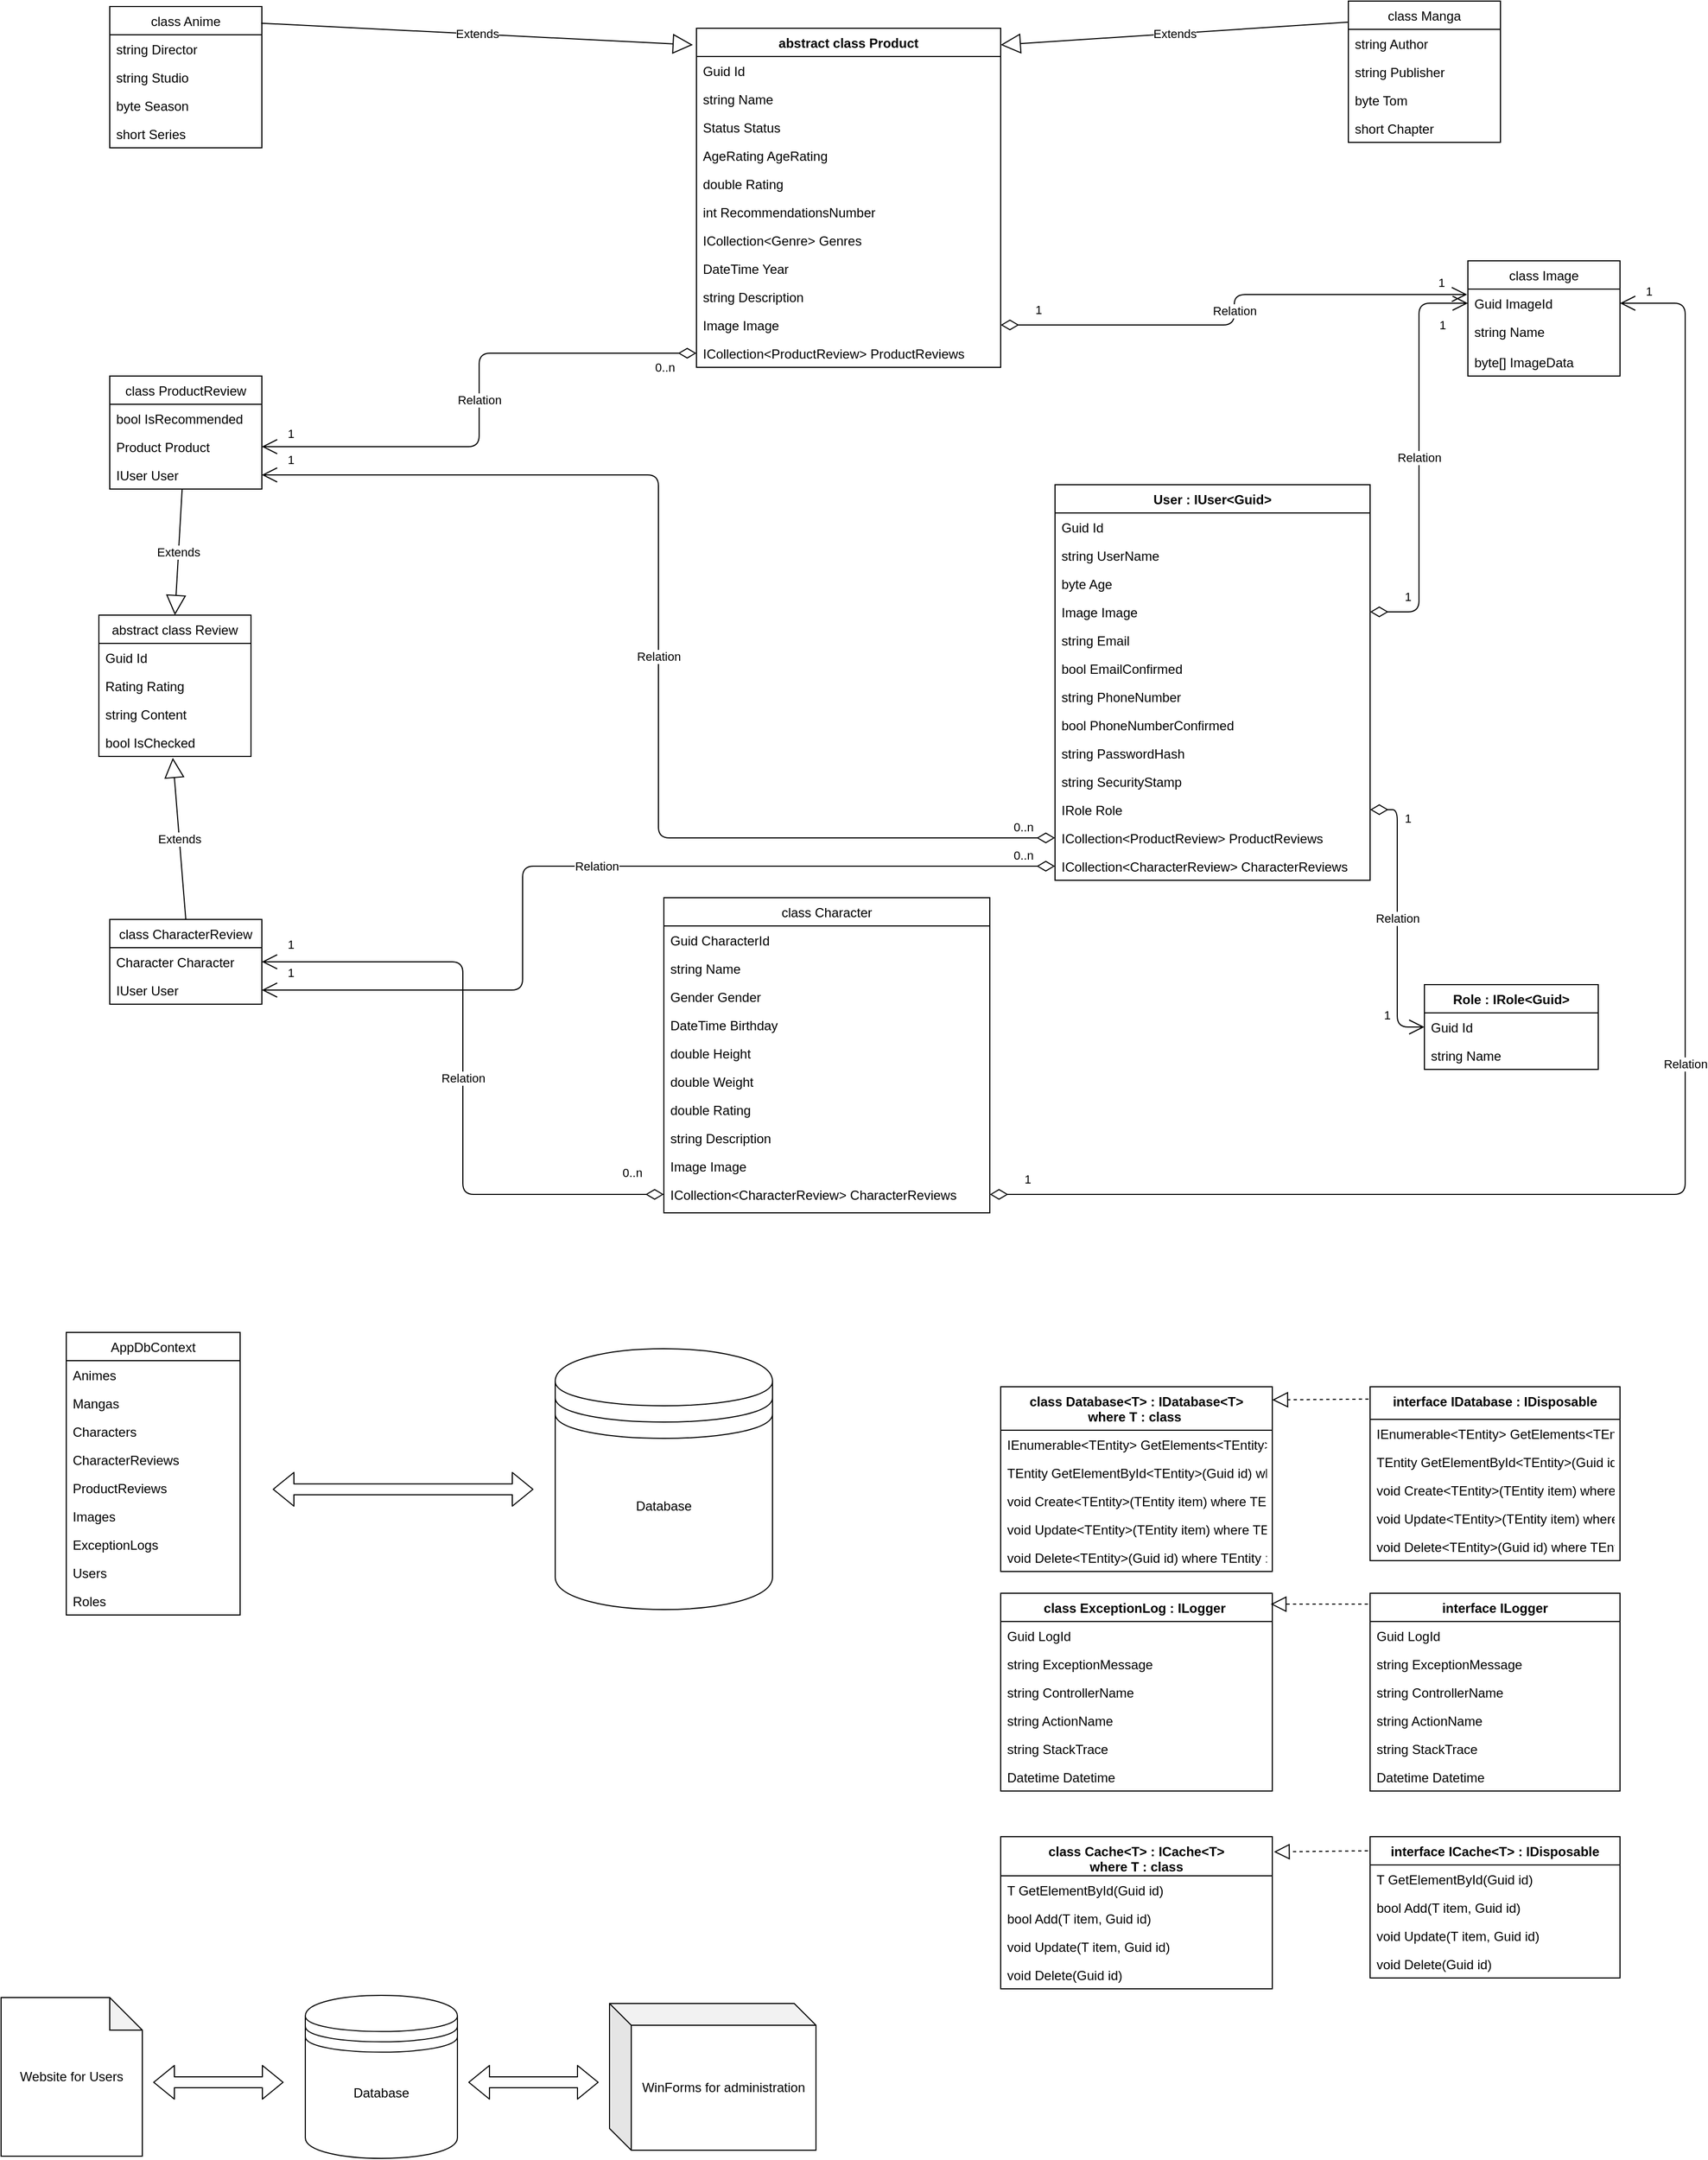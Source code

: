 <mxfile version="13.9.9" type="device"><diagram id="C5RBs43oDa-KdzZeNtuy" name="Page-1"><mxGraphModel dx="1182" dy="792" grid="1" gridSize="10" guides="1" tooltips="1" connect="1" arrows="1" fold="1" page="1" pageScale="1" pageWidth="827" pageHeight="1169" math="0" shadow="0"><root><mxCell id="WIyWlLk6GJQsqaUBKTNV-0"/><mxCell id="WIyWlLk6GJQsqaUBKTNV-1" parent="WIyWlLk6GJQsqaUBKTNV-0"/><mxCell id="w_jpFoOXG-PIPoq_U1W7-0" value="class Anime" style="swimlane;fontStyle=0;childLayout=stackLayout;horizontal=1;startSize=26;fillColor=none;horizontalStack=0;resizeParent=1;resizeParentMax=0;resizeLast=0;collapsible=1;marginBottom=0;" parent="WIyWlLk6GJQsqaUBKTNV-1" vertex="1"><mxGeometry x="140" y="40" width="140" height="130" as="geometry"/></mxCell><mxCell id="w_jpFoOXG-PIPoq_U1W7-8" value="string Director" style="text;strokeColor=none;fillColor=none;align=left;verticalAlign=top;spacingLeft=4;spacingRight=4;overflow=hidden;rotatable=0;points=[[0,0.5],[1,0.5]];portConstraint=eastwest;" parent="w_jpFoOXG-PIPoq_U1W7-0" vertex="1"><mxGeometry y="26" width="140" height="26" as="geometry"/></mxCell><mxCell id="w_jpFoOXG-PIPoq_U1W7-11" value="string Studio" style="text;strokeColor=none;fillColor=none;align=left;verticalAlign=top;spacingLeft=4;spacingRight=4;overflow=hidden;rotatable=0;points=[[0,0.5],[1,0.5]];portConstraint=eastwest;" parent="w_jpFoOXG-PIPoq_U1W7-0" vertex="1"><mxGeometry y="52" width="140" height="26" as="geometry"/></mxCell><mxCell id="w_jpFoOXG-PIPoq_U1W7-9" value="byte Season" style="text;strokeColor=none;fillColor=none;align=left;verticalAlign=top;spacingLeft=4;spacingRight=4;overflow=hidden;rotatable=0;points=[[0,0.5],[1,0.5]];portConstraint=eastwest;" parent="w_jpFoOXG-PIPoq_U1W7-0" vertex="1"><mxGeometry y="78" width="140" height="26" as="geometry"/></mxCell><mxCell id="w_jpFoOXG-PIPoq_U1W7-10" value="short Series" style="text;strokeColor=none;fillColor=none;align=left;verticalAlign=top;spacingLeft=4;spacingRight=4;overflow=hidden;rotatable=0;points=[[0,0.5],[1,0.5]];portConstraint=eastwest;" parent="w_jpFoOXG-PIPoq_U1W7-0" vertex="1"><mxGeometry y="104" width="140" height="26" as="geometry"/></mxCell><mxCell id="w_jpFoOXG-PIPoq_U1W7-15" value="abstract class Product" style="swimlane;fontStyle=1;align=center;verticalAlign=top;childLayout=stackLayout;horizontal=1;startSize=26;horizontalStack=0;resizeParent=1;resizeParentMax=0;resizeLast=0;collapsible=1;marginBottom=0;" parent="WIyWlLk6GJQsqaUBKTNV-1" vertex="1"><mxGeometry x="680" y="60" width="280" height="312" as="geometry"/></mxCell><mxCell id="w_jpFoOXG-PIPoq_U1W7-1" value="Guid Id" style="text;strokeColor=none;fillColor=none;align=left;verticalAlign=top;spacingLeft=4;spacingRight=4;overflow=hidden;rotatable=0;points=[[0,0.5],[1,0.5]];portConstraint=eastwest;" parent="w_jpFoOXG-PIPoq_U1W7-15" vertex="1"><mxGeometry y="26" width="280" height="26" as="geometry"/></mxCell><mxCell id="w_jpFoOXG-PIPoq_U1W7-19" value="string Name" style="text;strokeColor=none;fillColor=none;align=left;verticalAlign=top;spacingLeft=4;spacingRight=4;overflow=hidden;rotatable=0;points=[[0,0.5],[1,0.5]];portConstraint=eastwest;" parent="w_jpFoOXG-PIPoq_U1W7-15" vertex="1"><mxGeometry y="52" width="280" height="26" as="geometry"/></mxCell><mxCell id="w_jpFoOXG-PIPoq_U1W7-21" value="Status Status" style="text;strokeColor=none;fillColor=none;align=left;verticalAlign=top;spacingLeft=4;spacingRight=4;overflow=hidden;rotatable=0;points=[[0,0.5],[1,0.5]];portConstraint=eastwest;" parent="w_jpFoOXG-PIPoq_U1W7-15" vertex="1"><mxGeometry y="78" width="280" height="26" as="geometry"/></mxCell><mxCell id="w_jpFoOXG-PIPoq_U1W7-22" value="AgeRating AgeRating" style="text;strokeColor=none;fillColor=none;align=left;verticalAlign=top;spacingLeft=4;spacingRight=4;overflow=hidden;rotatable=0;points=[[0,0.5],[1,0.5]];portConstraint=eastwest;" parent="w_jpFoOXG-PIPoq_U1W7-15" vertex="1"><mxGeometry y="104" width="280" height="26" as="geometry"/></mxCell><mxCell id="w_jpFoOXG-PIPoq_U1W7-20" value="double Rating" style="text;strokeColor=none;fillColor=none;align=left;verticalAlign=top;spacingLeft=4;spacingRight=4;overflow=hidden;rotatable=0;points=[[0,0.5],[1,0.5]];portConstraint=eastwest;" parent="w_jpFoOXG-PIPoq_U1W7-15" vertex="1"><mxGeometry y="130" width="280" height="26" as="geometry"/></mxCell><mxCell id="stOJlhhCgXNgaOby3NzD-8" value="int RecommendationsNumber" style="text;strokeColor=none;fillColor=none;align=left;verticalAlign=top;spacingLeft=4;spacingRight=4;overflow=hidden;rotatable=0;points=[[0,0.5],[1,0.5]];portConstraint=eastwest;" parent="w_jpFoOXG-PIPoq_U1W7-15" vertex="1"><mxGeometry y="156" width="280" height="26" as="geometry"/></mxCell><mxCell id="w_jpFoOXG-PIPoq_U1W7-23" value="ICollection&lt;Genre&gt; Genres" style="text;strokeColor=none;fillColor=none;align=left;verticalAlign=top;spacingLeft=4;spacingRight=4;overflow=hidden;rotatable=0;points=[[0,0.5],[1,0.5]];portConstraint=eastwest;" parent="w_jpFoOXG-PIPoq_U1W7-15" vertex="1"><mxGeometry y="182" width="280" height="26" as="geometry"/></mxCell><mxCell id="w_jpFoOXG-PIPoq_U1W7-24" value="DateTime Year" style="text;strokeColor=none;fillColor=none;align=left;verticalAlign=top;spacingLeft=4;spacingRight=4;overflow=hidden;rotatable=0;points=[[0,0.5],[1,0.5]];portConstraint=eastwest;" parent="w_jpFoOXG-PIPoq_U1W7-15" vertex="1"><mxGeometry y="208" width="280" height="26" as="geometry"/></mxCell><mxCell id="w_jpFoOXG-PIPoq_U1W7-25" value="string Description" style="text;strokeColor=none;fillColor=none;align=left;verticalAlign=top;spacingLeft=4;spacingRight=4;overflow=hidden;rotatable=0;points=[[0,0.5],[1,0.5]];portConstraint=eastwest;" parent="w_jpFoOXG-PIPoq_U1W7-15" vertex="1"><mxGeometry y="234" width="280" height="26" as="geometry"/></mxCell><mxCell id="w_jpFoOXG-PIPoq_U1W7-36" value="Image Image" style="text;strokeColor=none;fillColor=none;align=left;verticalAlign=top;spacingLeft=4;spacingRight=4;overflow=hidden;rotatable=0;points=[[0,0.5],[1,0.5]];portConstraint=eastwest;" parent="w_jpFoOXG-PIPoq_U1W7-15" vertex="1"><mxGeometry y="260" width="280" height="26" as="geometry"/></mxCell><mxCell id="fRV1nKHGZHDSqqlilC_X-59" value="ICollection&lt;ProductReview&gt; ProductReviews" style="text;strokeColor=none;fillColor=none;align=left;verticalAlign=top;spacingLeft=4;spacingRight=4;overflow=hidden;rotatable=0;points=[[0,0.5],[1,0.5]];portConstraint=eastwest;" parent="w_jpFoOXG-PIPoq_U1W7-15" vertex="1"><mxGeometry y="286" width="280" height="26" as="geometry"/></mxCell><mxCell id="w_jpFoOXG-PIPoq_U1W7-28" value="Extends" style="endArrow=block;endSize=16;endFill=0;html=1;entryX=-0.012;entryY=0.049;entryDx=0;entryDy=0;entryPerimeter=0;exitX=0.995;exitY=0.118;exitDx=0;exitDy=0;exitPerimeter=0;" parent="WIyWlLk6GJQsqaUBKTNV-1" source="w_jpFoOXG-PIPoq_U1W7-0" target="w_jpFoOXG-PIPoq_U1W7-15" edge="1"><mxGeometry width="160" relative="1" as="geometry"><mxPoint x="220" y="57" as="sourcePoint"/><mxPoint x="310" y="90" as="targetPoint"/></mxGeometry></mxCell><mxCell id="w_jpFoOXG-PIPoq_U1W7-29" value="class Manga" style="swimlane;fontStyle=0;childLayout=stackLayout;horizontal=1;startSize=26;fillColor=none;horizontalStack=0;resizeParent=1;resizeParentMax=0;resizeLast=0;collapsible=1;marginBottom=0;" parent="WIyWlLk6GJQsqaUBKTNV-1" vertex="1"><mxGeometry x="1280" y="35" width="140" height="130" as="geometry"/></mxCell><mxCell id="w_jpFoOXG-PIPoq_U1W7-31" value="string Author" style="text;strokeColor=none;fillColor=none;align=left;verticalAlign=top;spacingLeft=4;spacingRight=4;overflow=hidden;rotatable=0;points=[[0,0.5],[1,0.5]];portConstraint=eastwest;" parent="w_jpFoOXG-PIPoq_U1W7-29" vertex="1"><mxGeometry y="26" width="140" height="26" as="geometry"/></mxCell><mxCell id="w_jpFoOXG-PIPoq_U1W7-32" value="string Publisher" style="text;strokeColor=none;fillColor=none;align=left;verticalAlign=top;spacingLeft=4;spacingRight=4;overflow=hidden;rotatable=0;points=[[0,0.5],[1,0.5]];portConstraint=eastwest;" parent="w_jpFoOXG-PIPoq_U1W7-29" vertex="1"><mxGeometry y="52" width="140" height="26" as="geometry"/></mxCell><mxCell id="w_jpFoOXG-PIPoq_U1W7-33" value="byte Tom" style="text;strokeColor=none;fillColor=none;align=left;verticalAlign=top;spacingLeft=4;spacingRight=4;overflow=hidden;rotatable=0;points=[[0,0.5],[1,0.5]];portConstraint=eastwest;" parent="w_jpFoOXG-PIPoq_U1W7-29" vertex="1"><mxGeometry y="78" width="140" height="26" as="geometry"/></mxCell><mxCell id="w_jpFoOXG-PIPoq_U1W7-34" value="short Chapter" style="text;strokeColor=none;fillColor=none;align=left;verticalAlign=top;spacingLeft=4;spacingRight=4;overflow=hidden;rotatable=0;points=[[0,0.5],[1,0.5]];portConstraint=eastwest;" parent="w_jpFoOXG-PIPoq_U1W7-29" vertex="1"><mxGeometry y="104" width="140" height="26" as="geometry"/></mxCell><mxCell id="w_jpFoOXG-PIPoq_U1W7-35" value="Extends" style="endArrow=block;endSize=16;endFill=0;html=1;entryX=1;entryY=0.049;entryDx=0;entryDy=0;entryPerimeter=0;exitX=0;exitY=0.149;exitDx=0;exitDy=0;exitPerimeter=0;" parent="WIyWlLk6GJQsqaUBKTNV-1" source="w_jpFoOXG-PIPoq_U1W7-29" target="w_jpFoOXG-PIPoq_U1W7-15" edge="1"><mxGeometry width="160" relative="1" as="geometry"><mxPoint x="610" y="57" as="sourcePoint"/><mxPoint x="338.08" y="62.936" as="targetPoint"/></mxGeometry></mxCell><mxCell id="w_jpFoOXG-PIPoq_U1W7-43" value="User : IUser&lt;Guid&gt;" style="swimlane;fontStyle=1;align=center;verticalAlign=top;childLayout=stackLayout;horizontal=1;startSize=26;horizontalStack=0;resizeParent=1;resizeParentMax=0;resizeLast=0;collapsible=1;marginBottom=0;" parent="WIyWlLk6GJQsqaUBKTNV-1" vertex="1"><mxGeometry x="1010" y="480" width="290" height="364" as="geometry"/></mxCell><mxCell id="stOJlhhCgXNgaOby3NzD-20" value="Guid Id" style="text;strokeColor=none;fillColor=none;align=left;verticalAlign=top;spacingLeft=4;spacingRight=4;overflow=hidden;rotatable=0;points=[[0,0.5],[1,0.5]];portConstraint=eastwest;" parent="w_jpFoOXG-PIPoq_U1W7-43" vertex="1"><mxGeometry y="26" width="290" height="26" as="geometry"/></mxCell><mxCell id="stOJlhhCgXNgaOby3NzD-21" value="string UserName" style="text;strokeColor=none;fillColor=none;align=left;verticalAlign=top;spacingLeft=4;spacingRight=4;overflow=hidden;rotatable=0;points=[[0,0.5],[1,0.5]];portConstraint=eastwest;" parent="w_jpFoOXG-PIPoq_U1W7-43" vertex="1"><mxGeometry y="52" width="290" height="26" as="geometry"/></mxCell><mxCell id="w_jpFoOXG-PIPoq_U1W7-46" value="byte Age" style="text;strokeColor=none;fillColor=none;align=left;verticalAlign=top;spacingLeft=4;spacingRight=4;overflow=hidden;rotatable=0;points=[[0,0.5],[1,0.5]];portConstraint=eastwest;" parent="w_jpFoOXG-PIPoq_U1W7-43" vertex="1"><mxGeometry y="78" width="290" height="26" as="geometry"/></mxCell><mxCell id="fRV1nKHGZHDSqqlilC_X-28" value="Image Image" style="text;strokeColor=none;fillColor=none;align=left;verticalAlign=top;spacingLeft=4;spacingRight=4;overflow=hidden;rotatable=0;points=[[0,0.5],[1,0.5]];portConstraint=eastwest;" parent="w_jpFoOXG-PIPoq_U1W7-43" vertex="1"><mxGeometry y="104" width="290" height="26" as="geometry"/></mxCell><mxCell id="stOJlhhCgXNgaOby3NzD-22" value="string Email" style="text;strokeColor=none;fillColor=none;align=left;verticalAlign=top;spacingLeft=4;spacingRight=4;overflow=hidden;rotatable=0;points=[[0,0.5],[1,0.5]];portConstraint=eastwest;" parent="w_jpFoOXG-PIPoq_U1W7-43" vertex="1"><mxGeometry y="130" width="290" height="26" as="geometry"/></mxCell><mxCell id="stOJlhhCgXNgaOby3NzD-23" value="bool EmailConfirmed" style="text;strokeColor=none;fillColor=none;align=left;verticalAlign=top;spacingLeft=4;spacingRight=4;overflow=hidden;rotatable=0;points=[[0,0.5],[1,0.5]];portConstraint=eastwest;" parent="w_jpFoOXG-PIPoq_U1W7-43" vertex="1"><mxGeometry y="156" width="290" height="26" as="geometry"/></mxCell><mxCell id="stOJlhhCgXNgaOby3NzD-24" value="string PhoneNumber" style="text;strokeColor=none;fillColor=none;align=left;verticalAlign=top;spacingLeft=4;spacingRight=4;overflow=hidden;rotatable=0;points=[[0,0.5],[1,0.5]];portConstraint=eastwest;" parent="w_jpFoOXG-PIPoq_U1W7-43" vertex="1"><mxGeometry y="182" width="290" height="26" as="geometry"/></mxCell><mxCell id="stOJlhhCgXNgaOby3NzD-25" value="bool PhoneNumberConfirmed" style="text;strokeColor=none;fillColor=none;align=left;verticalAlign=top;spacingLeft=4;spacingRight=4;overflow=hidden;rotatable=0;points=[[0,0.5],[1,0.5]];portConstraint=eastwest;" parent="w_jpFoOXG-PIPoq_U1W7-43" vertex="1"><mxGeometry y="208" width="290" height="26" as="geometry"/></mxCell><mxCell id="stOJlhhCgXNgaOby3NzD-26" value="string PasswordHash" style="text;strokeColor=none;fillColor=none;align=left;verticalAlign=top;spacingLeft=4;spacingRight=4;overflow=hidden;rotatable=0;points=[[0,0.5],[1,0.5]];portConstraint=eastwest;" parent="w_jpFoOXG-PIPoq_U1W7-43" vertex="1"><mxGeometry y="234" width="290" height="26" as="geometry"/></mxCell><mxCell id="stOJlhhCgXNgaOby3NzD-31" value="string SecurityStamp" style="text;strokeColor=none;fillColor=none;align=left;verticalAlign=top;spacingLeft=4;spacingRight=4;overflow=hidden;rotatable=0;points=[[0,0.5],[1,0.5]];portConstraint=eastwest;" parent="w_jpFoOXG-PIPoq_U1W7-43" vertex="1"><mxGeometry y="260" width="290" height="26" as="geometry"/></mxCell><mxCell id="fRV1nKHGZHDSqqlilC_X-62" value="IRole Role" style="text;strokeColor=none;fillColor=none;align=left;verticalAlign=top;spacingLeft=4;spacingRight=4;overflow=hidden;rotatable=0;points=[[0,0.5],[1,0.5]];portConstraint=eastwest;" parent="w_jpFoOXG-PIPoq_U1W7-43" vertex="1"><mxGeometry y="286" width="290" height="26" as="geometry"/></mxCell><mxCell id="fRV1nKHGZHDSqqlilC_X-32" value="ICollection&lt;ProductReview&gt; ProductReviews" style="text;strokeColor=none;fillColor=none;align=left;verticalAlign=top;spacingLeft=4;spacingRight=4;overflow=hidden;rotatable=0;points=[[0,0.5],[1,0.5]];portConstraint=eastwest;" parent="w_jpFoOXG-PIPoq_U1W7-43" vertex="1"><mxGeometry y="312" width="290" height="26" as="geometry"/></mxCell><mxCell id="fRV1nKHGZHDSqqlilC_X-34" value="ICollection&lt;CharacterReview&gt; CharacterReviews" style="text;strokeColor=none;fillColor=none;align=left;verticalAlign=top;spacingLeft=4;spacingRight=4;overflow=hidden;rotatable=0;points=[[0,0.5],[1,0.5]];portConstraint=eastwest;" parent="w_jpFoOXG-PIPoq_U1W7-43" vertex="1"><mxGeometry y="338" width="290" height="26" as="geometry"/></mxCell><mxCell id="w_jpFoOXG-PIPoq_U1W7-49" value="abstract class Review" style="swimlane;fontStyle=0;childLayout=stackLayout;horizontal=1;startSize=26;fillColor=none;horizontalStack=0;resizeParent=1;resizeParentMax=0;resizeLast=0;collapsible=1;marginBottom=0;" parent="WIyWlLk6GJQsqaUBKTNV-1" vertex="1"><mxGeometry x="130" y="600" width="140" height="130" as="geometry"/></mxCell><mxCell id="w_jpFoOXG-PIPoq_U1W7-50" value="Guid Id" style="text;strokeColor=none;fillColor=none;align=left;verticalAlign=top;spacingLeft=4;spacingRight=4;overflow=hidden;rotatable=0;points=[[0,0.5],[1,0.5]];portConstraint=eastwest;" parent="w_jpFoOXG-PIPoq_U1W7-49" vertex="1"><mxGeometry y="26" width="140" height="26" as="geometry"/></mxCell><mxCell id="w_jpFoOXG-PIPoq_U1W7-54" value="Rating Rating" style="text;strokeColor=none;fillColor=none;align=left;verticalAlign=top;spacingLeft=4;spacingRight=4;overflow=hidden;rotatable=0;points=[[0,0.5],[1,0.5]];portConstraint=eastwest;" parent="w_jpFoOXG-PIPoq_U1W7-49" vertex="1"><mxGeometry y="52" width="140" height="26" as="geometry"/></mxCell><mxCell id="w_jpFoOXG-PIPoq_U1W7-52" value="string Content" style="text;strokeColor=none;fillColor=none;align=left;verticalAlign=top;spacingLeft=4;spacingRight=4;overflow=hidden;rotatable=0;points=[[0,0.5],[1,0.5]];portConstraint=eastwest;" parent="w_jpFoOXG-PIPoq_U1W7-49" vertex="1"><mxGeometry y="78" width="140" height="26" as="geometry"/></mxCell><mxCell id="fRV1nKHGZHDSqqlilC_X-11" value="bool IsChecked" style="text;strokeColor=none;fillColor=none;align=left;verticalAlign=top;spacingLeft=4;spacingRight=4;overflow=hidden;rotatable=0;points=[[0,0.5],[1,0.5]];portConstraint=eastwest;" parent="w_jpFoOXG-PIPoq_U1W7-49" vertex="1"><mxGeometry y="104" width="140" height="26" as="geometry"/></mxCell><mxCell id="w_jpFoOXG-PIPoq_U1W7-56" value="interface IDatabase : IDisposable" style="swimlane;fontStyle=1;align=center;verticalAlign=top;childLayout=stackLayout;horizontal=1;startSize=30;horizontalStack=0;resizeParent=1;resizeParentMax=0;resizeLast=0;collapsible=1;marginBottom=0;" parent="WIyWlLk6GJQsqaUBKTNV-1" vertex="1"><mxGeometry x="1300" y="1310" width="230" height="160" as="geometry"/></mxCell><mxCell id="w_jpFoOXG-PIPoq_U1W7-61" value="IEnumerable&lt;TEntity&gt; GetElements&lt;TEntity&gt;() where TEntity : class" style="text;strokeColor=none;fillColor=none;align=left;verticalAlign=top;spacingLeft=4;spacingRight=4;overflow=hidden;rotatable=0;points=[[0,0.5],[1,0.5]];portConstraint=eastwest;" parent="w_jpFoOXG-PIPoq_U1W7-56" vertex="1"><mxGeometry y="30" width="230" height="26" as="geometry"/></mxCell><mxCell id="w_jpFoOXG-PIPoq_U1W7-60" value="TEntity GetElementById&lt;TEntity&gt;(Guid id) where TEntity : class" style="text;strokeColor=none;fillColor=none;align=left;verticalAlign=top;spacingLeft=4;spacingRight=4;overflow=hidden;rotatable=0;points=[[0,0.5],[1,0.5]];portConstraint=eastwest;" parent="w_jpFoOXG-PIPoq_U1W7-56" vertex="1"><mxGeometry y="56" width="230" height="26" as="geometry"/></mxCell><mxCell id="w_jpFoOXG-PIPoq_U1W7-62" value="void Create&lt;TEntity&gt;(TEntity item) where TEntity : class" style="text;strokeColor=none;fillColor=none;align=left;verticalAlign=top;spacingLeft=4;spacingRight=4;overflow=hidden;rotatable=0;points=[[0,0.5],[1,0.5]];portConstraint=eastwest;" parent="w_jpFoOXG-PIPoq_U1W7-56" vertex="1"><mxGeometry y="82" width="230" height="26" as="geometry"/></mxCell><mxCell id="w_jpFoOXG-PIPoq_U1W7-63" value="void Update&lt;TEntity&gt;(TEntity item) where TEntity : class" style="text;strokeColor=none;fillColor=none;align=left;verticalAlign=top;spacingLeft=4;spacingRight=4;overflow=hidden;rotatable=0;points=[[0,0.5],[1,0.5]];portConstraint=eastwest;" parent="w_jpFoOXG-PIPoq_U1W7-56" vertex="1"><mxGeometry y="108" width="230" height="26" as="geometry"/></mxCell><mxCell id="w_jpFoOXG-PIPoq_U1W7-64" value="void Delete&lt;TEntity&gt;(Guid id) where TEntity : class" style="text;strokeColor=none;fillColor=none;align=left;verticalAlign=top;spacingLeft=4;spacingRight=4;overflow=hidden;rotatable=0;points=[[0,0.5],[1,0.5]];portConstraint=eastwest;" parent="w_jpFoOXG-PIPoq_U1W7-56" vertex="1"><mxGeometry y="134" width="230" height="26" as="geometry"/></mxCell><mxCell id="w_jpFoOXG-PIPoq_U1W7-65" value="class Database&lt;T&gt; : IDatabase&lt;T&gt;&#10;where T : class " style="swimlane;fontStyle=1;align=center;verticalAlign=top;childLayout=stackLayout;horizontal=1;startSize=40;horizontalStack=0;resizeParent=1;resizeParentMax=0;resizeLast=0;collapsible=1;marginBottom=0;" parent="WIyWlLk6GJQsqaUBKTNV-1" vertex="1"><mxGeometry x="960" y="1310" width="250" height="170" as="geometry"/></mxCell><mxCell id="w_jpFoOXG-PIPoq_U1W7-66" value="IEnumerable&lt;TEntity&gt; GetElements&lt;TEntity&gt;() where TEntity : class" style="text;strokeColor=none;fillColor=none;align=left;verticalAlign=top;spacingLeft=4;spacingRight=4;overflow=hidden;rotatable=0;points=[[0,0.5],[1,0.5]];portConstraint=eastwest;" parent="w_jpFoOXG-PIPoq_U1W7-65" vertex="1"><mxGeometry y="40" width="250" height="26" as="geometry"/></mxCell><mxCell id="w_jpFoOXG-PIPoq_U1W7-67" value="TEntity GetElementById&lt;TEntity&gt;(Guid id) where TEntity : class" style="text;strokeColor=none;fillColor=none;align=left;verticalAlign=top;spacingLeft=4;spacingRight=4;overflow=hidden;rotatable=0;points=[[0,0.5],[1,0.5]];portConstraint=eastwest;" parent="w_jpFoOXG-PIPoq_U1W7-65" vertex="1"><mxGeometry y="66" width="250" height="26" as="geometry"/></mxCell><mxCell id="w_jpFoOXG-PIPoq_U1W7-68" value="void Create&lt;TEntity&gt;(TEntity item) where TEntity : class" style="text;strokeColor=none;fillColor=none;align=left;verticalAlign=top;spacingLeft=4;spacingRight=4;overflow=hidden;rotatable=0;points=[[0,0.5],[1,0.5]];portConstraint=eastwest;" parent="w_jpFoOXG-PIPoq_U1W7-65" vertex="1"><mxGeometry y="92" width="250" height="26" as="geometry"/></mxCell><mxCell id="w_jpFoOXG-PIPoq_U1W7-69" value="void Update&lt;TEntity&gt;(TEntity item) where TEntity : class" style="text;strokeColor=none;fillColor=none;align=left;verticalAlign=top;spacingLeft=4;spacingRight=4;overflow=hidden;rotatable=0;points=[[0,0.5],[1,0.5]];portConstraint=eastwest;" parent="w_jpFoOXG-PIPoq_U1W7-65" vertex="1"><mxGeometry y="118" width="250" height="26" as="geometry"/></mxCell><mxCell id="w_jpFoOXG-PIPoq_U1W7-70" value="void Delete&lt;TEntity&gt;(Guid id) where TEntity : class" style="text;strokeColor=none;fillColor=none;align=left;verticalAlign=top;spacingLeft=4;spacingRight=4;overflow=hidden;rotatable=0;points=[[0,0.5],[1,0.5]];portConstraint=eastwest;" parent="w_jpFoOXG-PIPoq_U1W7-65" vertex="1"><mxGeometry y="144" width="250" height="26" as="geometry"/></mxCell><mxCell id="w_jpFoOXG-PIPoq_U1W7-71" value="interface ILogger" style="swimlane;fontStyle=1;align=center;verticalAlign=top;childLayout=stackLayout;horizontal=1;startSize=26;horizontalStack=0;resizeParent=1;resizeParentMax=0;resizeLast=0;collapsible=1;marginBottom=0;" parent="WIyWlLk6GJQsqaUBKTNV-1" vertex="1"><mxGeometry x="1300" y="1500" width="230" height="182" as="geometry"/></mxCell><mxCell id="w_jpFoOXG-PIPoq_U1W7-72" value="Guid LogId" style="text;strokeColor=none;fillColor=none;align=left;verticalAlign=top;spacingLeft=4;spacingRight=4;overflow=hidden;rotatable=0;points=[[0,0.5],[1,0.5]];portConstraint=eastwest;" parent="w_jpFoOXG-PIPoq_U1W7-71" vertex="1"><mxGeometry y="26" width="230" height="26" as="geometry"/></mxCell><mxCell id="w_jpFoOXG-PIPoq_U1W7-73" value="string ExceptionMessage" style="text;strokeColor=none;fillColor=none;align=left;verticalAlign=top;spacingLeft=4;spacingRight=4;overflow=hidden;rotatable=0;points=[[0,0.5],[1,0.5]];portConstraint=eastwest;" parent="w_jpFoOXG-PIPoq_U1W7-71" vertex="1"><mxGeometry y="52" width="230" height="26" as="geometry"/></mxCell><mxCell id="w_jpFoOXG-PIPoq_U1W7-74" value="string ControllerName" style="text;strokeColor=none;fillColor=none;align=left;verticalAlign=top;spacingLeft=4;spacingRight=4;overflow=hidden;rotatable=0;points=[[0,0.5],[1,0.5]];portConstraint=eastwest;" parent="w_jpFoOXG-PIPoq_U1W7-71" vertex="1"><mxGeometry y="78" width="230" height="26" as="geometry"/></mxCell><mxCell id="w_jpFoOXG-PIPoq_U1W7-75" value="string ActionName" style="text;strokeColor=none;fillColor=none;align=left;verticalAlign=top;spacingLeft=4;spacingRight=4;overflow=hidden;rotatable=0;points=[[0,0.5],[1,0.5]];portConstraint=eastwest;" parent="w_jpFoOXG-PIPoq_U1W7-71" vertex="1"><mxGeometry y="104" width="230" height="26" as="geometry"/></mxCell><mxCell id="w_jpFoOXG-PIPoq_U1W7-76" value="string StackTrace" style="text;strokeColor=none;fillColor=none;align=left;verticalAlign=top;spacingLeft=4;spacingRight=4;overflow=hidden;rotatable=0;points=[[0,0.5],[1,0.5]];portConstraint=eastwest;" parent="w_jpFoOXG-PIPoq_U1W7-71" vertex="1"><mxGeometry y="130" width="230" height="26" as="geometry"/></mxCell><mxCell id="w_jpFoOXG-PIPoq_U1W7-83" value="Datetime Datetime" style="text;strokeColor=none;fillColor=none;align=left;verticalAlign=top;spacingLeft=4;spacingRight=4;overflow=hidden;rotatable=0;points=[[0,0.5],[1,0.5]];portConstraint=eastwest;" parent="w_jpFoOXG-PIPoq_U1W7-71" vertex="1"><mxGeometry y="156" width="230" height="26" as="geometry"/></mxCell><mxCell id="w_jpFoOXG-PIPoq_U1W7-77" value="interface ICache&lt;T&gt; : IDisposable" style="swimlane;fontStyle=1;align=center;verticalAlign=top;childLayout=stackLayout;horizontal=1;startSize=26;horizontalStack=0;resizeParent=1;resizeParentMax=0;resizeLast=0;collapsible=1;marginBottom=0;" parent="WIyWlLk6GJQsqaUBKTNV-1" vertex="1"><mxGeometry x="1300" y="1724" width="230" height="130" as="geometry"/></mxCell><mxCell id="w_jpFoOXG-PIPoq_U1W7-78" value="T GetElementById(Guid id)" style="text;strokeColor=none;fillColor=none;align=left;verticalAlign=top;spacingLeft=4;spacingRight=4;overflow=hidden;rotatable=0;points=[[0,0.5],[1,0.5]];portConstraint=eastwest;" parent="w_jpFoOXG-PIPoq_U1W7-77" vertex="1"><mxGeometry y="26" width="230" height="26" as="geometry"/></mxCell><mxCell id="w_jpFoOXG-PIPoq_U1W7-79" value="bool Add(T item, Guid id)" style="text;strokeColor=none;fillColor=none;align=left;verticalAlign=top;spacingLeft=4;spacingRight=4;overflow=hidden;rotatable=0;points=[[0,0.5],[1,0.5]];portConstraint=eastwest;" parent="w_jpFoOXG-PIPoq_U1W7-77" vertex="1"><mxGeometry y="52" width="230" height="26" as="geometry"/></mxCell><mxCell id="w_jpFoOXG-PIPoq_U1W7-81" value="void Update(T item, Guid id)" style="text;strokeColor=none;fillColor=none;align=left;verticalAlign=top;spacingLeft=4;spacingRight=4;overflow=hidden;rotatable=0;points=[[0,0.5],[1,0.5]];portConstraint=eastwest;" parent="w_jpFoOXG-PIPoq_U1W7-77" vertex="1"><mxGeometry y="78" width="230" height="26" as="geometry"/></mxCell><mxCell id="w_jpFoOXG-PIPoq_U1W7-82" value="void Delete(Guid id)" style="text;strokeColor=none;fillColor=none;align=left;verticalAlign=top;spacingLeft=4;spacingRight=4;overflow=hidden;rotatable=0;points=[[0,0.5],[1,0.5]];portConstraint=eastwest;" parent="w_jpFoOXG-PIPoq_U1W7-77" vertex="1"><mxGeometry y="104" width="230" height="26" as="geometry"/></mxCell><mxCell id="w_jpFoOXG-PIPoq_U1W7-91" value="class ExceptionLog : ILogger " style="swimlane;fontStyle=1;align=center;verticalAlign=top;childLayout=stackLayout;horizontal=1;startSize=26;horizontalStack=0;resizeParent=1;resizeParentMax=0;resizeLast=0;collapsible=1;marginBottom=0;" parent="WIyWlLk6GJQsqaUBKTNV-1" vertex="1"><mxGeometry x="960" y="1500" width="250" height="182" as="geometry"/></mxCell><mxCell id="w_jpFoOXG-PIPoq_U1W7-92" value="Guid LogId" style="text;strokeColor=none;fillColor=none;align=left;verticalAlign=top;spacingLeft=4;spacingRight=4;overflow=hidden;rotatable=0;points=[[0,0.5],[1,0.5]];portConstraint=eastwest;" parent="w_jpFoOXG-PIPoq_U1W7-91" vertex="1"><mxGeometry y="26" width="250" height="26" as="geometry"/></mxCell><mxCell id="w_jpFoOXG-PIPoq_U1W7-93" value="string ExceptionMessage" style="text;strokeColor=none;fillColor=none;align=left;verticalAlign=top;spacingLeft=4;spacingRight=4;overflow=hidden;rotatable=0;points=[[0,0.5],[1,0.5]];portConstraint=eastwest;" parent="w_jpFoOXG-PIPoq_U1W7-91" vertex="1"><mxGeometry y="52" width="250" height="26" as="geometry"/></mxCell><mxCell id="w_jpFoOXG-PIPoq_U1W7-94" value="string ControllerName" style="text;strokeColor=none;fillColor=none;align=left;verticalAlign=top;spacingLeft=4;spacingRight=4;overflow=hidden;rotatable=0;points=[[0,0.5],[1,0.5]];portConstraint=eastwest;" parent="w_jpFoOXG-PIPoq_U1W7-91" vertex="1"><mxGeometry y="78" width="250" height="26" as="geometry"/></mxCell><mxCell id="w_jpFoOXG-PIPoq_U1W7-95" value="string ActionName" style="text;strokeColor=none;fillColor=none;align=left;verticalAlign=top;spacingLeft=4;spacingRight=4;overflow=hidden;rotatable=0;points=[[0,0.5],[1,0.5]];portConstraint=eastwest;" parent="w_jpFoOXG-PIPoq_U1W7-91" vertex="1"><mxGeometry y="104" width="250" height="26" as="geometry"/></mxCell><mxCell id="w_jpFoOXG-PIPoq_U1W7-96" value="string StackTrace" style="text;strokeColor=none;fillColor=none;align=left;verticalAlign=top;spacingLeft=4;spacingRight=4;overflow=hidden;rotatable=0;points=[[0,0.5],[1,0.5]];portConstraint=eastwest;" parent="w_jpFoOXG-PIPoq_U1W7-91" vertex="1"><mxGeometry y="130" width="250" height="26" as="geometry"/></mxCell><mxCell id="w_jpFoOXG-PIPoq_U1W7-97" value="Datetime Datetime" style="text;strokeColor=none;fillColor=none;align=left;verticalAlign=top;spacingLeft=4;spacingRight=4;overflow=hidden;rotatable=0;points=[[0,0.5],[1,0.5]];portConstraint=eastwest;" parent="w_jpFoOXG-PIPoq_U1W7-91" vertex="1"><mxGeometry y="156" width="250" height="26" as="geometry"/></mxCell><mxCell id="w_jpFoOXG-PIPoq_U1W7-98" value="class Cache&lt;T&gt; : ICache&lt;T&gt;&#10;where T : class" style="swimlane;fontStyle=1;align=center;verticalAlign=top;childLayout=stackLayout;horizontal=1;startSize=36;horizontalStack=0;resizeParent=1;resizeParentMax=0;resizeLast=0;collapsible=1;marginBottom=0;" parent="WIyWlLk6GJQsqaUBKTNV-1" vertex="1"><mxGeometry x="960" y="1724" width="250" height="140" as="geometry"/></mxCell><mxCell id="w_jpFoOXG-PIPoq_U1W7-99" value="T GetElementById(Guid id)" style="text;strokeColor=none;fillColor=none;align=left;verticalAlign=top;spacingLeft=4;spacingRight=4;overflow=hidden;rotatable=0;points=[[0,0.5],[1,0.5]];portConstraint=eastwest;" parent="w_jpFoOXG-PIPoq_U1W7-98" vertex="1"><mxGeometry y="36" width="250" height="26" as="geometry"/></mxCell><mxCell id="w_jpFoOXG-PIPoq_U1W7-100" value="bool Add(T item, Guid id)" style="text;strokeColor=none;fillColor=none;align=left;verticalAlign=top;spacingLeft=4;spacingRight=4;overflow=hidden;rotatable=0;points=[[0,0.5],[1,0.5]];portConstraint=eastwest;" parent="w_jpFoOXG-PIPoq_U1W7-98" vertex="1"><mxGeometry y="62" width="250" height="26" as="geometry"/></mxCell><mxCell id="w_jpFoOXG-PIPoq_U1W7-101" value="void Update(T item, Guid id)" style="text;strokeColor=none;fillColor=none;align=left;verticalAlign=top;spacingLeft=4;spacingRight=4;overflow=hidden;rotatable=0;points=[[0,0.5],[1,0.5]];portConstraint=eastwest;" parent="w_jpFoOXG-PIPoq_U1W7-98" vertex="1"><mxGeometry y="88" width="250" height="26" as="geometry"/></mxCell><mxCell id="w_jpFoOXG-PIPoq_U1W7-102" value="void Delete(Guid id)" style="text;strokeColor=none;fillColor=none;align=left;verticalAlign=top;spacingLeft=4;spacingRight=4;overflow=hidden;rotatable=0;points=[[0,0.5],[1,0.5]];portConstraint=eastwest;" parent="w_jpFoOXG-PIPoq_U1W7-98" vertex="1"><mxGeometry y="114" width="250" height="26" as="geometry"/></mxCell><mxCell id="w_jpFoOXG-PIPoq_U1W7-103" value="AppDbContext" style="swimlane;fontStyle=0;align=center;verticalAlign=top;childLayout=stackLayout;horizontal=1;startSize=26;horizontalStack=0;resizeParent=1;resizeLast=0;collapsible=1;marginBottom=0;rounded=0;shadow=0;strokeWidth=1;" parent="WIyWlLk6GJQsqaUBKTNV-1" vertex="1"><mxGeometry x="100" y="1260" width="160" height="260" as="geometry"><mxRectangle x="130" y="380" width="160" height="26" as="alternateBounds"/></mxGeometry></mxCell><mxCell id="w_jpFoOXG-PIPoq_U1W7-105" value="Animes" style="text;align=left;verticalAlign=top;spacingLeft=4;spacingRight=4;overflow=hidden;rotatable=0;points=[[0,0.5],[1,0.5]];portConstraint=eastwest;rounded=0;shadow=0;html=0;" parent="w_jpFoOXG-PIPoq_U1W7-103" vertex="1"><mxGeometry y="26" width="160" height="26" as="geometry"/></mxCell><mxCell id="w_jpFoOXG-PIPoq_U1W7-106" value="Mangas" style="text;align=left;verticalAlign=top;spacingLeft=4;spacingRight=4;overflow=hidden;rotatable=0;points=[[0,0.5],[1,0.5]];portConstraint=eastwest;fontStyle=0;" parent="w_jpFoOXG-PIPoq_U1W7-103" vertex="1"><mxGeometry y="52" width="160" height="26" as="geometry"/></mxCell><mxCell id="w_jpFoOXG-PIPoq_U1W7-107" value="Characters" style="text;align=left;verticalAlign=top;spacingLeft=4;spacingRight=4;overflow=hidden;rotatable=0;points=[[0,0.5],[1,0.5]];portConstraint=eastwest;" parent="w_jpFoOXG-PIPoq_U1W7-103" vertex="1"><mxGeometry y="78" width="160" height="26" as="geometry"/></mxCell><mxCell id="w_jpFoOXG-PIPoq_U1W7-108" value="CharacterReviews" style="text;align=left;verticalAlign=top;spacingLeft=4;spacingRight=4;overflow=hidden;rotatable=0;points=[[0,0.5],[1,0.5]];portConstraint=eastwest;" parent="w_jpFoOXG-PIPoq_U1W7-103" vertex="1"><mxGeometry y="104" width="160" height="26" as="geometry"/></mxCell><mxCell id="w_jpFoOXG-PIPoq_U1W7-109" value="ProductReviews" style="text;align=left;verticalAlign=top;spacingLeft=4;spacingRight=4;overflow=hidden;rotatable=0;points=[[0,0.5],[1,0.5]];portConstraint=eastwest;" parent="w_jpFoOXG-PIPoq_U1W7-103" vertex="1"><mxGeometry y="130" width="160" height="26" as="geometry"/></mxCell><mxCell id="w_jpFoOXG-PIPoq_U1W7-112" value="Images" style="text;align=left;verticalAlign=top;spacingLeft=4;spacingRight=4;overflow=hidden;rotatable=0;points=[[0,0.5],[1,0.5]];portConstraint=eastwest;" parent="w_jpFoOXG-PIPoq_U1W7-103" vertex="1"><mxGeometry y="156" width="160" height="26" as="geometry"/></mxCell><mxCell id="fRV1nKHGZHDSqqlilC_X-60" value="ExceptionLogs" style="text;align=left;verticalAlign=top;spacingLeft=4;spacingRight=4;overflow=hidden;rotatable=0;points=[[0,0.5],[1,0.5]];portConstraint=eastwest;" parent="w_jpFoOXG-PIPoq_U1W7-103" vertex="1"><mxGeometry y="182" width="160" height="26" as="geometry"/></mxCell><mxCell id="w_jpFoOXG-PIPoq_U1W7-110" value="Users" style="text;align=left;verticalAlign=top;spacingLeft=4;spacingRight=4;overflow=hidden;rotatable=0;points=[[0,0.5],[1,0.5]];portConstraint=eastwest;" parent="w_jpFoOXG-PIPoq_U1W7-103" vertex="1"><mxGeometry y="208" width="160" height="26" as="geometry"/></mxCell><mxCell id="fRV1nKHGZHDSqqlilC_X-48" value="Roles" style="text;align=left;verticalAlign=top;spacingLeft=4;spacingRight=4;overflow=hidden;rotatable=0;points=[[0,0.5],[1,0.5]];portConstraint=eastwest;" parent="w_jpFoOXG-PIPoq_U1W7-103" vertex="1"><mxGeometry y="234" width="160" height="26" as="geometry"/></mxCell><mxCell id="w_jpFoOXG-PIPoq_U1W7-113" value="" style="shape=flexArrow;endArrow=classic;startArrow=classic;html=1;" parent="WIyWlLk6GJQsqaUBKTNV-1" edge="1"><mxGeometry width="50" height="50" relative="1" as="geometry"><mxPoint x="290" y="1404.33" as="sourcePoint"/><mxPoint x="530" y="1404.33" as="targetPoint"/></mxGeometry></mxCell><mxCell id="w_jpFoOXG-PIPoq_U1W7-114" value="" style="shape=datastore;whiteSpace=wrap;html=1;strokeColor=#000000;" parent="WIyWlLk6GJQsqaUBKTNV-1" vertex="1"><mxGeometry x="550" y="1275" width="200" height="240" as="geometry"/></mxCell><mxCell id="w_jpFoOXG-PIPoq_U1W7-115" value="Database" style="text;html=1;strokeColor=none;fillColor=none;align=center;verticalAlign=middle;whiteSpace=wrap;rounded=0;" parent="WIyWlLk6GJQsqaUBKTNV-1" vertex="1"><mxGeometry x="630" y="1410" width="40" height="20" as="geometry"/></mxCell><mxCell id="w_jpFoOXG-PIPoq_U1W7-116" value="class CharacterReview" style="swimlane;fontStyle=0;childLayout=stackLayout;horizontal=1;startSize=26;fillColor=none;horizontalStack=0;resizeParent=1;resizeParentMax=0;resizeLast=0;collapsible=1;marginBottom=0;" parent="WIyWlLk6GJQsqaUBKTNV-1" vertex="1"><mxGeometry x="140" y="880" width="140" height="78" as="geometry"/></mxCell><mxCell id="fRV1nKHGZHDSqqlilC_X-58" value="Character Character" style="text;strokeColor=none;fillColor=none;align=left;verticalAlign=top;spacingLeft=4;spacingRight=4;overflow=hidden;rotatable=0;points=[[0,0.5],[1,0.5]];portConstraint=eastwest;" parent="w_jpFoOXG-PIPoq_U1W7-116" vertex="1"><mxGeometry y="26" width="140" height="26" as="geometry"/></mxCell><mxCell id="w_jpFoOXG-PIPoq_U1W7-118" value="IUser User" style="text;strokeColor=none;fillColor=none;align=left;verticalAlign=top;spacingLeft=4;spacingRight=4;overflow=hidden;rotatable=0;points=[[0,0.5],[1,0.5]];portConstraint=eastwest;" parent="w_jpFoOXG-PIPoq_U1W7-116" vertex="1"><mxGeometry y="52" width="140" height="26" as="geometry"/></mxCell><mxCell id="w_jpFoOXG-PIPoq_U1W7-121" value="class Character" style="swimlane;fontStyle=0;align=center;verticalAlign=top;childLayout=stackLayout;horizontal=1;startSize=26;horizontalStack=0;resizeParent=1;resizeLast=0;collapsible=1;marginBottom=0;rounded=0;shadow=0;strokeWidth=1;" parent="WIyWlLk6GJQsqaUBKTNV-1" vertex="1"><mxGeometry x="650" y="860" width="300" height="290" as="geometry"><mxRectangle x="130" y="380" width="160" height="26" as="alternateBounds"/></mxGeometry></mxCell><mxCell id="w_jpFoOXG-PIPoq_U1W7-122" value="Guid CharacterId" style="text;align=left;verticalAlign=top;spacingLeft=4;spacingRight=4;overflow=hidden;rotatable=0;points=[[0,0.5],[1,0.5]];portConstraint=eastwest;" parent="w_jpFoOXG-PIPoq_U1W7-121" vertex="1"><mxGeometry y="26" width="300" height="26" as="geometry"/></mxCell><mxCell id="w_jpFoOXG-PIPoq_U1W7-123" value="string Name" style="text;align=left;verticalAlign=top;spacingLeft=4;spacingRight=4;overflow=hidden;rotatable=0;points=[[0,0.5],[1,0.5]];portConstraint=eastwest;rounded=0;shadow=0;html=0;" parent="w_jpFoOXG-PIPoq_U1W7-121" vertex="1"><mxGeometry y="52" width="300" height="26" as="geometry"/></mxCell><mxCell id="w_jpFoOXG-PIPoq_U1W7-124" value="Gender Gender" style="text;align=left;verticalAlign=top;spacingLeft=4;spacingRight=4;overflow=hidden;rotatable=0;points=[[0,0.5],[1,0.5]];portConstraint=eastwest;fontStyle=0;" parent="w_jpFoOXG-PIPoq_U1W7-121" vertex="1"><mxGeometry y="78" width="300" height="26" as="geometry"/></mxCell><mxCell id="w_jpFoOXG-PIPoq_U1W7-125" value="DateTime Birthday" style="text;align=left;verticalAlign=top;spacingLeft=4;spacingRight=4;overflow=hidden;rotatable=0;points=[[0,0.5],[1,0.5]];portConstraint=eastwest;" parent="w_jpFoOXG-PIPoq_U1W7-121" vertex="1"><mxGeometry y="104" width="300" height="26" as="geometry"/></mxCell><mxCell id="w_jpFoOXG-PIPoq_U1W7-126" value="double Height" style="text;align=left;verticalAlign=top;spacingLeft=4;spacingRight=4;overflow=hidden;rotatable=0;points=[[0,0.5],[1,0.5]];portConstraint=eastwest;" parent="w_jpFoOXG-PIPoq_U1W7-121" vertex="1"><mxGeometry y="130" width="300" height="26" as="geometry"/></mxCell><mxCell id="w_jpFoOXG-PIPoq_U1W7-127" value="double Weight " style="text;align=left;verticalAlign=top;spacingLeft=4;spacingRight=4;overflow=hidden;rotatable=0;points=[[0,0.5],[1,0.5]];portConstraint=eastwest;" parent="w_jpFoOXG-PIPoq_U1W7-121" vertex="1"><mxGeometry y="156" width="300" height="26" as="geometry"/></mxCell><mxCell id="w_jpFoOXG-PIPoq_U1W7-128" value="double Rating" style="text;align=left;verticalAlign=top;spacingLeft=4;spacingRight=4;overflow=hidden;rotatable=0;points=[[0,0.5],[1,0.5]];portConstraint=eastwest;" parent="w_jpFoOXG-PIPoq_U1W7-121" vertex="1"><mxGeometry y="182" width="300" height="26" as="geometry"/></mxCell><mxCell id="w_jpFoOXG-PIPoq_U1W7-129" value="string Description" style="text;align=left;verticalAlign=top;spacingLeft=4;spacingRight=4;overflow=hidden;rotatable=0;points=[[0,0.5],[1,0.5]];portConstraint=eastwest;" parent="w_jpFoOXG-PIPoq_U1W7-121" vertex="1"><mxGeometry y="208" width="300" height="26" as="geometry"/></mxCell><mxCell id="w_jpFoOXG-PIPoq_U1W7-133" value="Image Image" style="text;strokeColor=none;fillColor=none;align=left;verticalAlign=top;spacingLeft=4;spacingRight=4;overflow=hidden;rotatable=0;points=[[0,0.5],[1,0.5]];portConstraint=eastwest;" parent="w_jpFoOXG-PIPoq_U1W7-121" vertex="1"><mxGeometry y="234" width="300" height="26" as="geometry"/></mxCell><mxCell id="fRV1nKHGZHDSqqlilC_X-24" value="ICollection&lt;CharacterReview&gt; CharacterReviews" style="text;strokeColor=none;fillColor=none;align=left;verticalAlign=top;spacingLeft=4;spacingRight=4;overflow=hidden;rotatable=0;points=[[0,0.5],[1,0.5]];portConstraint=eastwest;" parent="w_jpFoOXG-PIPoq_U1W7-121" vertex="1"><mxGeometry y="260" width="300" height="26" as="geometry"/></mxCell><mxCell id="w_jpFoOXG-PIPoq_U1W7-139" value="" style="endArrow=block;dashed=1;endFill=0;endSize=12;html=1;entryX=1;entryY=0.071;entryDx=0;entryDy=0;entryPerimeter=0;exitX=-0.006;exitY=0.071;exitDx=0;exitDy=0;exitPerimeter=0;" parent="WIyWlLk6GJQsqaUBKTNV-1" source="w_jpFoOXG-PIPoq_U1W7-56" target="w_jpFoOXG-PIPoq_U1W7-65" edge="1"><mxGeometry width="160" relative="1" as="geometry"><mxPoint x="930" y="1230" as="sourcePoint"/><mxPoint x="1090" y="1230" as="targetPoint"/></mxGeometry></mxCell><mxCell id="w_jpFoOXG-PIPoq_U1W7-140" value="" style="endArrow=block;dashed=1;endFill=0;endSize=12;html=1;entryX=0.994;entryY=0.055;entryDx=0;entryDy=0;entryPerimeter=0;" parent="WIyWlLk6GJQsqaUBKTNV-1" target="w_jpFoOXG-PIPoq_U1W7-91" edge="1"><mxGeometry width="160" relative="1" as="geometry"><mxPoint x="1298" y="1510" as="sourcePoint"/><mxPoint x="1220" y="1331.076" as="targetPoint"/></mxGeometry></mxCell><mxCell id="w_jpFoOXG-PIPoq_U1W7-141" value="" style="endArrow=block;dashed=1;endFill=0;endSize=12;html=1;entryX=1.006;entryY=0.1;entryDx=0;entryDy=0;entryPerimeter=0;" parent="WIyWlLk6GJQsqaUBKTNV-1" target="w_jpFoOXG-PIPoq_U1W7-98" edge="1"><mxGeometry width="160" relative="1" as="geometry"><mxPoint x="1298" y="1737" as="sourcePoint"/><mxPoint x="1229.04" y="1520.01" as="targetPoint"/></mxGeometry></mxCell><mxCell id="fRV1nKHGZHDSqqlilC_X-0" value="Role : IRole&lt;Guid&gt;" style="swimlane;fontStyle=1;align=center;verticalAlign=top;childLayout=stackLayout;horizontal=1;startSize=26;horizontalStack=0;resizeParent=1;resizeParentMax=0;resizeLast=0;collapsible=1;marginBottom=0;" parent="WIyWlLk6GJQsqaUBKTNV-1" vertex="1"><mxGeometry x="1350" y="940" width="160" height="78" as="geometry"/></mxCell><mxCell id="fRV1nKHGZHDSqqlilC_X-61" value="Guid Id" style="text;strokeColor=none;fillColor=none;align=left;verticalAlign=top;spacingLeft=4;spacingRight=4;overflow=hidden;rotatable=0;points=[[0,0.5],[1,0.5]];portConstraint=eastwest;" parent="fRV1nKHGZHDSqqlilC_X-0" vertex="1"><mxGeometry y="26" width="160" height="26" as="geometry"/></mxCell><mxCell id="stOJlhhCgXNgaOby3NzD-19" value="string Name" style="text;strokeColor=none;fillColor=none;align=left;verticalAlign=top;spacingLeft=4;spacingRight=4;overflow=hidden;rotatable=0;points=[[0,0.5],[1,0.5]];portConstraint=eastwest;" parent="fRV1nKHGZHDSqqlilC_X-0" vertex="1"><mxGeometry y="52" width="160" height="26" as="geometry"/></mxCell><mxCell id="fRV1nKHGZHDSqqlilC_X-2" value="class Image" style="swimlane;fontStyle=0;childLayout=stackLayout;horizontal=1;startSize=26;fillColor=none;horizontalStack=0;resizeParent=1;resizeParentMax=0;resizeLast=0;collapsible=1;marginBottom=0;" parent="WIyWlLk6GJQsqaUBKTNV-1" vertex="1"><mxGeometry x="1390" y="274" width="140" height="106" as="geometry"/></mxCell><mxCell id="fRV1nKHGZHDSqqlilC_X-3" value="Guid ImageId" style="text;strokeColor=none;fillColor=none;align=left;verticalAlign=top;spacingLeft=4;spacingRight=4;overflow=hidden;rotatable=0;points=[[0,0.5],[1,0.5]];portConstraint=eastwest;" parent="fRV1nKHGZHDSqqlilC_X-2" vertex="1"><mxGeometry y="26" width="140" height="26" as="geometry"/></mxCell><mxCell id="fRV1nKHGZHDSqqlilC_X-4" value="string Name" style="text;strokeColor=none;fillColor=none;align=left;verticalAlign=top;spacingLeft=4;spacingRight=4;overflow=hidden;rotatable=0;points=[[0,0.5],[1,0.5]];portConstraint=eastwest;" parent="fRV1nKHGZHDSqqlilC_X-2" vertex="1"><mxGeometry y="52" width="140" height="28" as="geometry"/></mxCell><mxCell id="fRV1nKHGZHDSqqlilC_X-5" value="byte[] ImageData" style="text;strokeColor=none;fillColor=none;align=left;verticalAlign=top;spacingLeft=4;spacingRight=4;overflow=hidden;rotatable=0;points=[[0,0.5],[1,0.5]];portConstraint=eastwest;" parent="fRV1nKHGZHDSqqlilC_X-2" vertex="1"><mxGeometry y="80" width="140" height="26" as="geometry"/></mxCell><mxCell id="fRV1nKHGZHDSqqlilC_X-14" value="Relation" style="endArrow=open;html=1;endSize=12;startArrow=diamondThin;startSize=14;startFill=0;edgeStyle=orthogonalEdgeStyle;exitX=0;exitY=0.5;exitDx=0;exitDy=0;entryX=1;entryY=0.5;entryDx=0;entryDy=0;" parent="WIyWlLk6GJQsqaUBKTNV-1" source="fRV1nKHGZHDSqqlilC_X-59" target="stOJlhhCgXNgaOby3NzD-13" edge="1"><mxGeometry relative="1" as="geometry"><mxPoint x="650" y="370" as="sourcePoint"/><mxPoint x="570" y="359" as="targetPoint"/></mxGeometry></mxCell><mxCell id="fRV1nKHGZHDSqqlilC_X-15" value="0..n" style="edgeLabel;resizable=0;html=1;align=left;verticalAlign=top;" parent="fRV1nKHGZHDSqqlilC_X-14" connectable="0" vertex="1"><mxGeometry x="-1" relative="1" as="geometry"><mxPoint x="-40" as="offset"/></mxGeometry></mxCell><mxCell id="fRV1nKHGZHDSqqlilC_X-16" value="1" style="edgeLabel;resizable=0;html=1;align=right;verticalAlign=top;" parent="fRV1nKHGZHDSqqlilC_X-14" connectable="0" vertex="1"><mxGeometry x="1" relative="1" as="geometry"><mxPoint x="30" y="-25" as="offset"/></mxGeometry></mxCell><mxCell id="fRV1nKHGZHDSqqlilC_X-17" value="Relation" style="endArrow=open;html=1;endSize=12;startArrow=diamondThin;startSize=14;startFill=0;edgeStyle=orthogonalEdgeStyle;exitX=1;exitY=0.5;exitDx=0;exitDy=0;entryX=-0.005;entryY=0.192;entryDx=0;entryDy=0;entryPerimeter=0;" parent="WIyWlLk6GJQsqaUBKTNV-1" source="w_jpFoOXG-PIPoq_U1W7-36" target="fRV1nKHGZHDSqqlilC_X-3" edge="1"><mxGeometry relative="1" as="geometry"><mxPoint x="350" y="410" as="sourcePoint"/><mxPoint x="1320" y="260" as="targetPoint"/></mxGeometry></mxCell><mxCell id="fRV1nKHGZHDSqqlilC_X-18" value="1" style="edgeLabel;resizable=0;html=1;align=left;verticalAlign=top;" parent="fRV1nKHGZHDSqqlilC_X-17" connectable="0" vertex="1"><mxGeometry x="-1" relative="1" as="geometry"><mxPoint x="30" y="-27" as="offset"/></mxGeometry></mxCell><mxCell id="fRV1nKHGZHDSqqlilC_X-19" value="1" style="edgeLabel;resizable=0;html=1;align=right;verticalAlign=top;" parent="fRV1nKHGZHDSqqlilC_X-17" connectable="0" vertex="1"><mxGeometry x="1" relative="1" as="geometry"><mxPoint x="-20" y="-24" as="offset"/></mxGeometry></mxCell><mxCell id="fRV1nKHGZHDSqqlilC_X-25" value="Relation" style="endArrow=open;html=1;endSize=12;startArrow=diamondThin;startSize=14;startFill=0;edgeStyle=orthogonalEdgeStyle;exitX=0;exitY=0.5;exitDx=0;exitDy=0;entryX=1;entryY=0.5;entryDx=0;entryDy=0;" parent="WIyWlLk6GJQsqaUBKTNV-1" source="fRV1nKHGZHDSqqlilC_X-24" target="fRV1nKHGZHDSqqlilC_X-58" edge="1"><mxGeometry relative="1" as="geometry"><mxPoint x="750" y="461" as="sourcePoint"/><mxPoint x="1140" y="910" as="targetPoint"/></mxGeometry></mxCell><mxCell id="fRV1nKHGZHDSqqlilC_X-26" value="0..n" style="edgeLabel;resizable=0;html=1;align=left;verticalAlign=top;" parent="fRV1nKHGZHDSqqlilC_X-25" connectable="0" vertex="1"><mxGeometry x="-1" relative="1" as="geometry"><mxPoint x="-40" y="-33" as="offset"/></mxGeometry></mxCell><mxCell id="fRV1nKHGZHDSqqlilC_X-27" value="1" style="edgeLabel;resizable=0;html=1;align=right;verticalAlign=top;" parent="fRV1nKHGZHDSqqlilC_X-25" connectable="0" vertex="1"><mxGeometry x="1" relative="1" as="geometry"><mxPoint x="30" y="-29" as="offset"/></mxGeometry></mxCell><mxCell id="fRV1nKHGZHDSqqlilC_X-29" value="Relation" style="endArrow=open;html=1;endSize=12;startArrow=diamondThin;startSize=14;startFill=0;edgeStyle=orthogonalEdgeStyle;exitX=1;exitY=0.5;exitDx=0;exitDy=0;entryX=0;entryY=0.5;entryDx=0;entryDy=0;" parent="WIyWlLk6GJQsqaUBKTNV-1" source="fRV1nKHGZHDSqqlilC_X-28" target="fRV1nKHGZHDSqqlilC_X-3" edge="1"><mxGeometry relative="1" as="geometry"><mxPoint x="910" y="407" as="sourcePoint"/><mxPoint x="1240" y="360" as="targetPoint"/></mxGeometry></mxCell><mxCell id="fRV1nKHGZHDSqqlilC_X-30" value="1" style="edgeLabel;resizable=0;html=1;align=left;verticalAlign=top;" parent="fRV1nKHGZHDSqqlilC_X-29" connectable="0" vertex="1"><mxGeometry x="-1" relative="1" as="geometry"><mxPoint x="30" y="-27" as="offset"/></mxGeometry></mxCell><mxCell id="fRV1nKHGZHDSqqlilC_X-31" value="1" style="edgeLabel;resizable=0;html=1;align=right;verticalAlign=top;" parent="fRV1nKHGZHDSqqlilC_X-29" connectable="0" vertex="1"><mxGeometry x="1" relative="1" as="geometry"><mxPoint x="-20" y="7" as="offset"/></mxGeometry></mxCell><mxCell id="fRV1nKHGZHDSqqlilC_X-38" value="Relation" style="endArrow=open;html=1;endSize=12;startArrow=diamondThin;startSize=14;startFill=0;edgeStyle=orthogonalEdgeStyle;exitX=0;exitY=0.5;exitDx=0;exitDy=0;entryX=1;entryY=0.5;entryDx=0;entryDy=0;" parent="WIyWlLk6GJQsqaUBKTNV-1" source="fRV1nKHGZHDSqqlilC_X-32" target="stOJlhhCgXNgaOby3NzD-14" edge="1"><mxGeometry relative="1" as="geometry"><mxPoint x="530" y="811" as="sourcePoint"/><mxPoint x="750" y="450" as="targetPoint"/></mxGeometry></mxCell><mxCell id="fRV1nKHGZHDSqqlilC_X-39" value="0..n" style="edgeLabel;resizable=0;html=1;align=left;verticalAlign=top;" parent="fRV1nKHGZHDSqqlilC_X-38" connectable="0" vertex="1"><mxGeometry x="-1" relative="1" as="geometry"><mxPoint x="-40" y="-23" as="offset"/></mxGeometry></mxCell><mxCell id="fRV1nKHGZHDSqqlilC_X-40" value="1" style="edgeLabel;resizable=0;html=1;align=right;verticalAlign=top;" parent="fRV1nKHGZHDSqqlilC_X-38" connectable="0" vertex="1"><mxGeometry x="1" relative="1" as="geometry"><mxPoint x="30.67" y="-27" as="offset"/></mxGeometry></mxCell><mxCell id="fRV1nKHGZHDSqqlilC_X-41" value="Relation" style="endArrow=open;html=1;endSize=12;startArrow=diamondThin;startSize=14;startFill=0;edgeStyle=orthogonalEdgeStyle;exitX=0;exitY=0.5;exitDx=0;exitDy=0;entryX=1;entryY=0.5;entryDx=0;entryDy=0;" parent="WIyWlLk6GJQsqaUBKTNV-1" source="fRV1nKHGZHDSqqlilC_X-34" target="w_jpFoOXG-PIPoq_U1W7-118" edge="1"><mxGeometry relative="1" as="geometry"><mxPoint x="530" y="821" as="sourcePoint"/><mxPoint x="730" y="660" as="targetPoint"/><Array as="points"><mxPoint x="520" y="831"/><mxPoint x="520" y="945"/></Array></mxGeometry></mxCell><mxCell id="fRV1nKHGZHDSqqlilC_X-42" value="0..n" style="edgeLabel;resizable=0;html=1;align=left;verticalAlign=top;" parent="fRV1nKHGZHDSqqlilC_X-41" connectable="0" vertex="1"><mxGeometry x="-1" relative="1" as="geometry"><mxPoint x="-40" y="-23" as="offset"/></mxGeometry></mxCell><mxCell id="fRV1nKHGZHDSqqlilC_X-43" value="1" style="edgeLabel;resizable=0;html=1;align=right;verticalAlign=top;" parent="fRV1nKHGZHDSqqlilC_X-41" connectable="0" vertex="1"><mxGeometry x="1" relative="1" as="geometry"><mxPoint x="30.67" y="-29" as="offset"/></mxGeometry></mxCell><mxCell id="fRV1nKHGZHDSqqlilC_X-63" value="Relation" style="endArrow=open;html=1;endSize=12;startArrow=diamondThin;startSize=14;startFill=0;edgeStyle=orthogonalEdgeStyle;exitX=1;exitY=0.5;exitDx=0;exitDy=0;entryX=0;entryY=0.5;entryDx=0;entryDy=0;" parent="WIyWlLk6GJQsqaUBKTNV-1" source="fRV1nKHGZHDSqqlilC_X-62" target="fRV1nKHGZHDSqqlilC_X-61" edge="1"><mxGeometry relative="1" as="geometry"><mxPoint x="1210" y="585" as="sourcePoint"/><mxPoint x="1440" y="459" as="targetPoint"/></mxGeometry></mxCell><mxCell id="fRV1nKHGZHDSqqlilC_X-64" value="1" style="edgeLabel;resizable=0;html=1;align=left;verticalAlign=top;" parent="fRV1nKHGZHDSqqlilC_X-63" connectable="0" vertex="1"><mxGeometry x="-1" relative="1" as="geometry"><mxPoint x="30" y="-5" as="offset"/></mxGeometry></mxCell><mxCell id="fRV1nKHGZHDSqqlilC_X-65" value="1" style="edgeLabel;resizable=0;html=1;align=right;verticalAlign=top;" parent="fRV1nKHGZHDSqqlilC_X-63" connectable="0" vertex="1"><mxGeometry x="1" relative="1" as="geometry"><mxPoint x="-30.67" y="-24" as="offset"/></mxGeometry></mxCell><mxCell id="stOJlhhCgXNgaOby3NzD-2" value="" style="shape=datastore;whiteSpace=wrap;html=1;strokeColor=#000000;" parent="WIyWlLk6GJQsqaUBKTNV-1" vertex="1"><mxGeometry x="320" y="1870" width="140" height="150" as="geometry"/></mxCell><mxCell id="stOJlhhCgXNgaOby3NzD-3" value="Database" style="text;html=1;strokeColor=none;fillColor=none;align=center;verticalAlign=middle;whiteSpace=wrap;rounded=0;" parent="WIyWlLk6GJQsqaUBKTNV-1" vertex="1"><mxGeometry x="370" y="1950" width="40" height="20" as="geometry"/></mxCell><mxCell id="stOJlhhCgXNgaOby3NzD-4" value="WinForms for administration" style="shape=cube;whiteSpace=wrap;html=1;boundedLbl=1;backgroundOutline=1;darkOpacity=0.05;darkOpacity2=0.1;" parent="WIyWlLk6GJQsqaUBKTNV-1" vertex="1"><mxGeometry x="600" y="1877.5" width="190" height="135" as="geometry"/></mxCell><mxCell id="stOJlhhCgXNgaOby3NzD-5" value="Website for Users" style="shape=note;whiteSpace=wrap;html=1;backgroundOutline=1;darkOpacity=0.05;" parent="WIyWlLk6GJQsqaUBKTNV-1" vertex="1"><mxGeometry x="40" y="1872" width="130" height="146" as="geometry"/></mxCell><mxCell id="stOJlhhCgXNgaOby3NzD-6" value="" style="shape=flexArrow;endArrow=classic;startArrow=classic;html=1;" parent="WIyWlLk6GJQsqaUBKTNV-1" edge="1"><mxGeometry width="50" height="50" relative="1" as="geometry"><mxPoint x="180" y="1950" as="sourcePoint"/><mxPoint x="300" y="1950" as="targetPoint"/></mxGeometry></mxCell><mxCell id="stOJlhhCgXNgaOby3NzD-7" value="" style="shape=flexArrow;endArrow=classic;startArrow=classic;html=1;" parent="WIyWlLk6GJQsqaUBKTNV-1" edge="1"><mxGeometry width="50" height="50" relative="1" as="geometry"><mxPoint x="470" y="1950" as="sourcePoint"/><mxPoint x="590" y="1950" as="targetPoint"/></mxGeometry></mxCell><mxCell id="stOJlhhCgXNgaOby3NzD-9" value="class ProductReview" style="swimlane;fontStyle=0;childLayout=stackLayout;horizontal=1;startSize=26;fillColor=none;horizontalStack=0;resizeParent=1;resizeParentMax=0;resizeLast=0;collapsible=1;marginBottom=0;" parent="WIyWlLk6GJQsqaUBKTNV-1" vertex="1"><mxGeometry x="140" y="380" width="140" height="104" as="geometry"/></mxCell><mxCell id="stOJlhhCgXNgaOby3NzD-18" value="bool IsRecommended" style="text;strokeColor=none;fillColor=none;align=left;verticalAlign=top;spacingLeft=4;spacingRight=4;overflow=hidden;rotatable=0;points=[[0,0.5],[1,0.5]];portConstraint=eastwest;" parent="stOJlhhCgXNgaOby3NzD-9" vertex="1"><mxGeometry y="26" width="140" height="26" as="geometry"/></mxCell><mxCell id="stOJlhhCgXNgaOby3NzD-13" value="Product Product" style="text;strokeColor=none;fillColor=none;align=left;verticalAlign=top;spacingLeft=4;spacingRight=4;overflow=hidden;rotatable=0;points=[[0,0.5],[1,0.5]];portConstraint=eastwest;" parent="stOJlhhCgXNgaOby3NzD-9" vertex="1"><mxGeometry y="52" width="140" height="26" as="geometry"/></mxCell><mxCell id="stOJlhhCgXNgaOby3NzD-14" value="IUser User" style="text;strokeColor=none;fillColor=none;align=left;verticalAlign=top;spacingLeft=4;spacingRight=4;overflow=hidden;rotatable=0;points=[[0,0.5],[1,0.5]];portConstraint=eastwest;" parent="stOJlhhCgXNgaOby3NzD-9" vertex="1"><mxGeometry y="78" width="140" height="26" as="geometry"/></mxCell><mxCell id="stOJlhhCgXNgaOby3NzD-15" value="Extends" style="endArrow=block;endSize=16;endFill=0;html=1;entryX=0.486;entryY=1.051;entryDx=0;entryDy=0;entryPerimeter=0;exitX=0.5;exitY=0;exitDx=0;exitDy=0;" parent="WIyWlLk6GJQsqaUBKTNV-1" source="w_jpFoOXG-PIPoq_U1W7-116" target="fRV1nKHGZHDSqqlilC_X-11" edge="1"><mxGeometry width="160" relative="1" as="geometry"><mxPoint x="289.3" y="65.34" as="sourcePoint"/><mxPoint x="210.7" y="750.338" as="targetPoint"/></mxGeometry></mxCell><mxCell id="stOJlhhCgXNgaOby3NzD-16" value="Extends" style="endArrow=block;endSize=16;endFill=0;html=1;entryX=0.5;entryY=0;entryDx=0;entryDy=0;exitX=0.476;exitY=1;exitDx=0;exitDy=0;exitPerimeter=0;" parent="WIyWlLk6GJQsqaUBKTNV-1" source="stOJlhhCgXNgaOby3NzD-14" target="w_jpFoOXG-PIPoq_U1W7-49" edge="1"><mxGeometry width="160" relative="1" as="geometry"><mxPoint x="289.3" y="65.34" as="sourcePoint"/><mxPoint x="686.64" y="85.288" as="targetPoint"/></mxGeometry></mxCell><mxCell id="stOJlhhCgXNgaOby3NzD-28" value="Relation" style="endArrow=open;html=1;endSize=12;startArrow=diamondThin;startSize=14;startFill=0;edgeStyle=orthogonalEdgeStyle;exitX=1;exitY=0.5;exitDx=0;exitDy=0;entryX=1;entryY=0.5;entryDx=0;entryDy=0;" parent="WIyWlLk6GJQsqaUBKTNV-1" source="fRV1nKHGZHDSqqlilC_X-24" target="fRV1nKHGZHDSqqlilC_X-3" edge="1"><mxGeometry relative="1" as="geometry"><mxPoint x="1310" y="607" as="sourcePoint"/><mxPoint x="1400" y="323" as="targetPoint"/><Array as="points"><mxPoint x="1590" y="1133"/><mxPoint x="1590" y="313"/></Array></mxGeometry></mxCell><mxCell id="stOJlhhCgXNgaOby3NzD-29" value="1" style="edgeLabel;resizable=0;html=1;align=left;verticalAlign=top;" parent="stOJlhhCgXNgaOby3NzD-28" connectable="0" vertex="1"><mxGeometry x="-1" relative="1" as="geometry"><mxPoint x="30" y="-27" as="offset"/></mxGeometry></mxCell><mxCell id="stOJlhhCgXNgaOby3NzD-30" value="1" style="edgeLabel;resizable=0;html=1;align=right;verticalAlign=top;" parent="stOJlhhCgXNgaOby3NzD-28" connectable="0" vertex="1"><mxGeometry x="1" relative="1" as="geometry"><mxPoint x="30" y="-24" as="offset"/></mxGeometry></mxCell></root></mxGraphModel></diagram></mxfile>